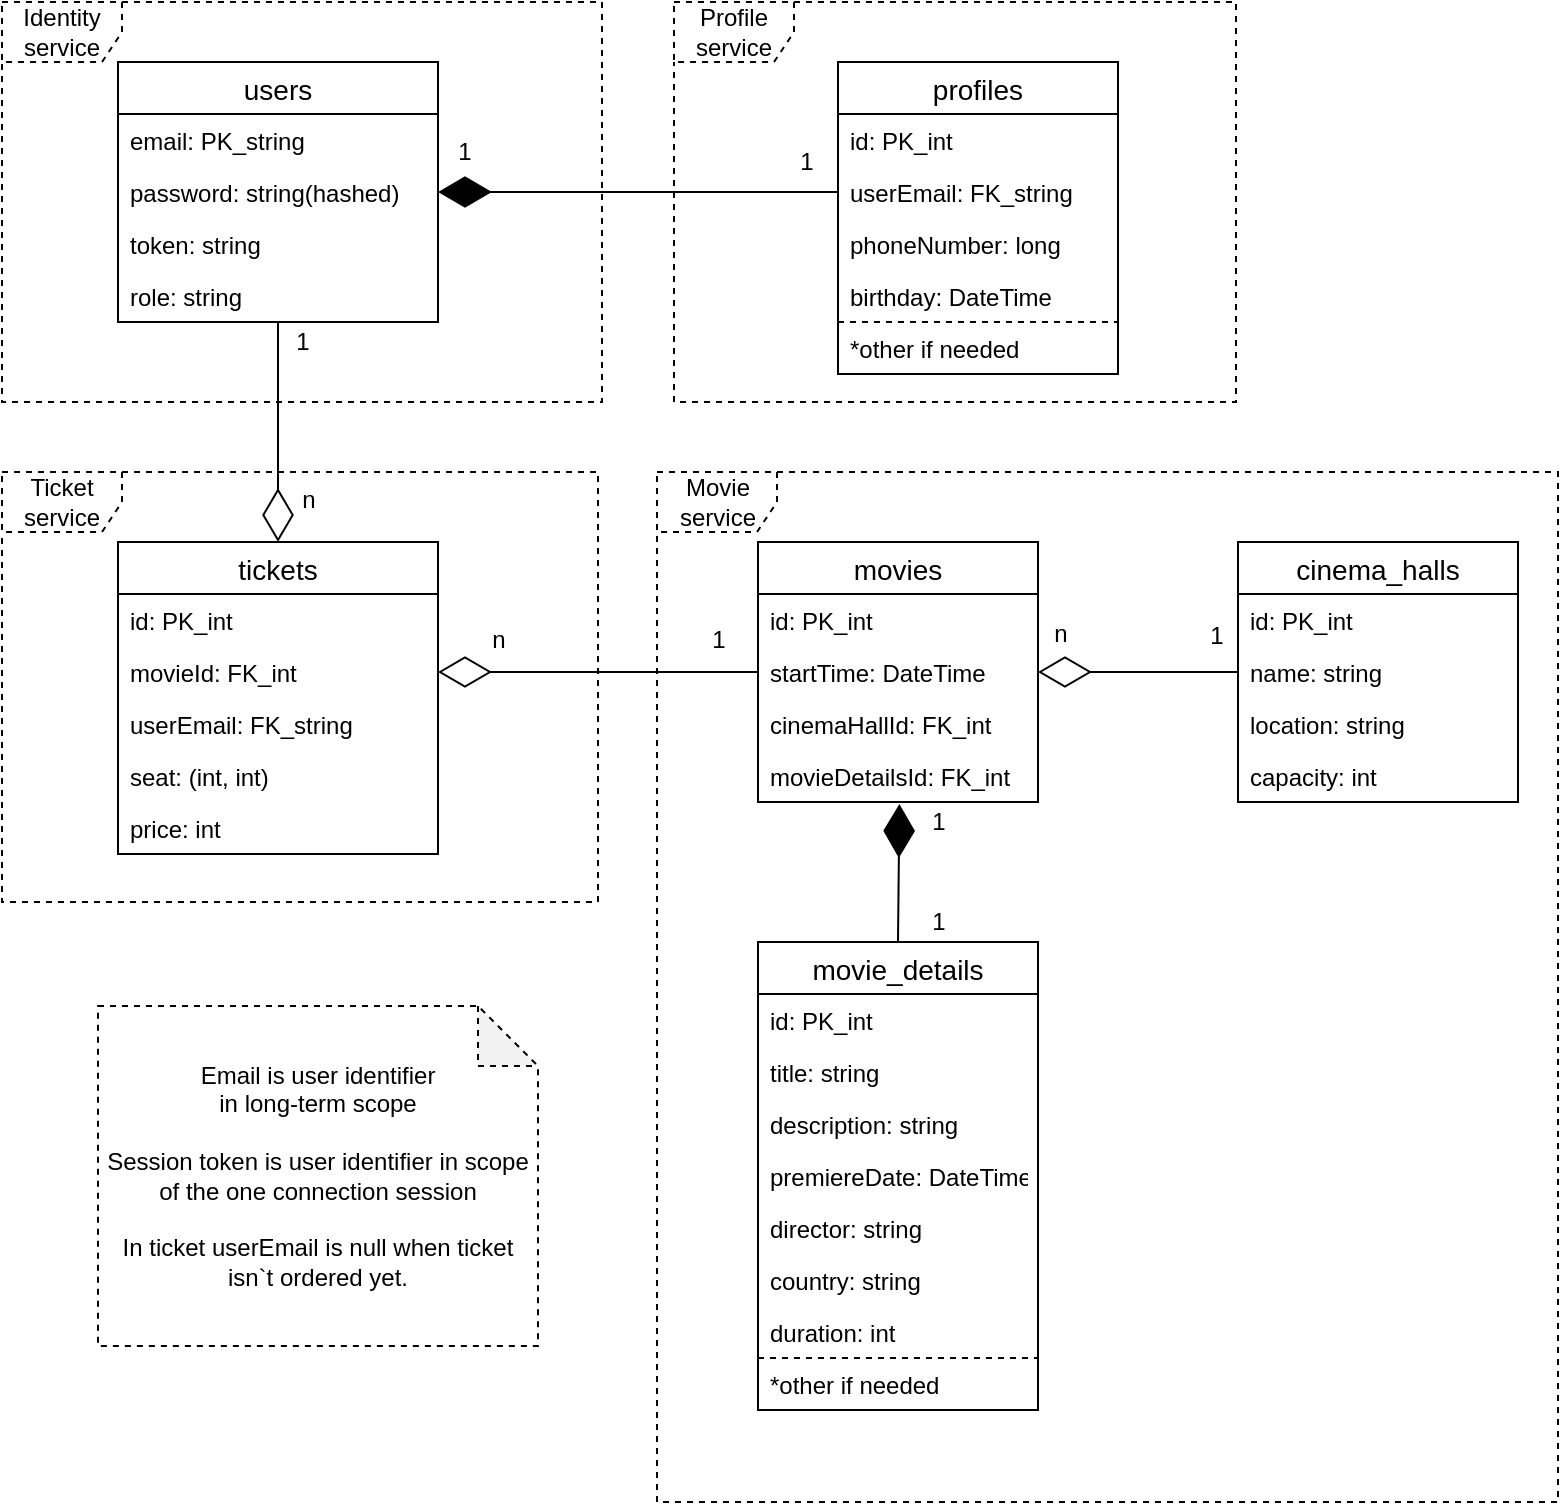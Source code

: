 <mxfile version="13.1.3" type="device"><diagram id="HyPP4iMAZvmTg-MVXENC" name="Page-1"><mxGraphModel dx="868" dy="450" grid="1" gridSize="10" guides="1" tooltips="1" connect="1" arrows="1" fold="1" page="1" pageScale="1" pageWidth="827" pageHeight="1169" math="0" shadow="0"><root><mxCell id="0"/><mxCell id="1" parent="0"/><mxCell id="A431iBK7toPbm6oHmLE2-80" value="Identity&lt;br&gt;service" style="shape=umlFrame;whiteSpace=wrap;html=1;dashed=1;strokeColor=#000000;" parent="1" vertex="1"><mxGeometry x="22" y="10" width="300" height="200" as="geometry"/></mxCell><mxCell id="A431iBK7toPbm6oHmLE2-82" value="Ticket service" style="shape=umlFrame;whiteSpace=wrap;html=1;dashed=1;strokeColor=#000000;" parent="1" vertex="1"><mxGeometry x="22" y="245" width="298" height="215" as="geometry"/></mxCell><mxCell id="A431iBK7toPbm6oHmLE2-83" value="Movie service" style="shape=umlFrame;whiteSpace=wrap;html=1;dashed=1;strokeColor=#000000;" parent="1" vertex="1"><mxGeometry x="349.5" y="245" width="450.5" height="515" as="geometry"/></mxCell><mxCell id="A431iBK7toPbm6oHmLE2-81" value="Profile service" style="shape=umlFrame;whiteSpace=wrap;html=1;dashed=1;strokeColor=#000000;" parent="1" vertex="1"><mxGeometry x="358" y="10" width="281" height="200" as="geometry"/></mxCell><mxCell id="A431iBK7toPbm6oHmLE2-29" value="" style="endArrow=diamondThin;endFill=1;endSize=24;html=1;exitX=0.5;exitY=0;exitDx=0;exitDy=0;entryX=0.505;entryY=1.038;entryDx=0;entryDy=0;entryPerimeter=0;" parent="1" source="A431iBK7toPbm6oHmLE2-15" target="A431iBK7toPbm6oHmLE2-28" edge="1"><mxGeometry width="160" relative="1" as="geometry"><mxPoint x="810" y="420" as="sourcePoint"/><mxPoint x="650" y="420" as="targetPoint"/></mxGeometry></mxCell><mxCell id="A431iBK7toPbm6oHmLE2-10" value="users" style="swimlane;fontStyle=0;childLayout=stackLayout;horizontal=1;startSize=26;horizontalStack=0;resizeParent=1;resizeParentMax=0;resizeLast=0;collapsible=1;marginBottom=0;align=center;fontSize=14;" parent="1" vertex="1"><mxGeometry x="80" y="40" width="160" height="130" as="geometry"/></mxCell><mxCell id="A431iBK7toPbm6oHmLE2-12" value="email: PK_string" style="text;strokeColor=none;fillColor=none;spacingLeft=4;spacingRight=4;overflow=hidden;rotatable=0;points=[[0,0.5],[1,0.5]];portConstraint=eastwest;fontSize=12;" parent="A431iBK7toPbm6oHmLE2-10" vertex="1"><mxGeometry y="26" width="160" height="26" as="geometry"/></mxCell><mxCell id="A431iBK7toPbm6oHmLE2-13" value="password: string(hashed)&#10;" style="text;strokeColor=none;fillColor=none;spacingLeft=4;spacingRight=4;overflow=hidden;rotatable=0;points=[[0,0.5],[1,0.5]];portConstraint=eastwest;fontSize=12;" parent="A431iBK7toPbm6oHmLE2-10" vertex="1"><mxGeometry y="52" width="160" height="26" as="geometry"/></mxCell><mxCell id="A431iBK7toPbm6oHmLE2-14" value="token: string" style="text;strokeColor=none;fillColor=none;spacingLeft=4;spacingRight=4;overflow=hidden;rotatable=0;points=[[0,0.5],[1,0.5]];portConstraint=eastwest;fontSize=12;" parent="A431iBK7toPbm6oHmLE2-10" vertex="1"><mxGeometry y="78" width="160" height="26" as="geometry"/></mxCell><mxCell id="A431iBK7toPbm6oHmLE2-46" value="role: string" style="text;strokeColor=none;fillColor=none;spacingLeft=4;spacingRight=4;overflow=hidden;rotatable=0;points=[[0,0.5],[1,0.5]];portConstraint=eastwest;fontSize=12;" parent="A431iBK7toPbm6oHmLE2-10" vertex="1"><mxGeometry y="104" width="160" height="26" as="geometry"/></mxCell><mxCell id="A431iBK7toPbm6oHmLE2-30" value="1" style="text;html=1;align=center;verticalAlign=middle;resizable=0;points=[];autosize=1;" parent="1" vertex="1"><mxGeometry x="480" y="460" width="20" height="20" as="geometry"/></mxCell><mxCell id="A431iBK7toPbm6oHmLE2-31" value="1" style="text;html=1;align=center;verticalAlign=middle;resizable=0;points=[];autosize=1;" parent="1" vertex="1"><mxGeometry x="480" y="410" width="20" height="20" as="geometry"/></mxCell><mxCell id="A431iBK7toPbm6oHmLE2-39" value="" style="endArrow=diamondThin;endFill=0;endSize=24;html=1;entryX=1;entryY=0.5;entryDx=0;entryDy=0;exitX=0;exitY=0.5;exitDx=0;exitDy=0;" parent="1" source="A431iBK7toPbm6oHmLE2-34" target="A431iBK7toPbm6oHmLE2-26" edge="1"><mxGeometry width="160" relative="1" as="geometry"><mxPoint x="580" y="410" as="sourcePoint"/><mxPoint x="740" y="410" as="targetPoint"/></mxGeometry></mxCell><mxCell id="A431iBK7toPbm6oHmLE2-40" value="n" style="text;html=1;align=center;verticalAlign=middle;resizable=0;points=[];autosize=1;" parent="1" vertex="1"><mxGeometry x="541" y="316" width="20" height="20" as="geometry"/></mxCell><mxCell id="A431iBK7toPbm6oHmLE2-41" value="1" style="text;html=1;align=center;verticalAlign=middle;resizable=0;points=[];autosize=1;" parent="1" vertex="1"><mxGeometry x="619" y="317" width="20" height="20" as="geometry"/></mxCell><mxCell id="A431iBK7toPbm6oHmLE2-23" value="movies" style="swimlane;fontStyle=0;childLayout=stackLayout;horizontal=1;startSize=26;horizontalStack=0;resizeParent=1;resizeParentMax=0;resizeLast=0;collapsible=1;marginBottom=0;align=center;fontSize=14;" parent="1" vertex="1"><mxGeometry x="400" y="280" width="140" height="130" as="geometry"/></mxCell><mxCell id="A431iBK7toPbm6oHmLE2-24" value="id: PK_int" style="text;strokeColor=none;fillColor=none;spacingLeft=4;spacingRight=4;overflow=hidden;rotatable=0;points=[[0,0.5],[1,0.5]];portConstraint=eastwest;fontSize=12;" parent="A431iBK7toPbm6oHmLE2-23" vertex="1"><mxGeometry y="26" width="140" height="26" as="geometry"/></mxCell><mxCell id="A431iBK7toPbm6oHmLE2-26" value="startTime: DateTime" style="text;strokeColor=none;fillColor=none;spacingLeft=4;spacingRight=4;overflow=hidden;rotatable=0;points=[[0,0.5],[1,0.5]];portConstraint=eastwest;fontSize=12;" parent="A431iBK7toPbm6oHmLE2-23" vertex="1"><mxGeometry y="52" width="140" height="26" as="geometry"/></mxCell><mxCell id="A431iBK7toPbm6oHmLE2-25" value="cinemaHallId: FK_int" style="text;strokeColor=none;fillColor=none;spacingLeft=4;spacingRight=4;overflow=hidden;rotatable=0;points=[[0,0.5],[1,0.5]];portConstraint=eastwest;fontSize=12;" parent="A431iBK7toPbm6oHmLE2-23" vertex="1"><mxGeometry y="78" width="140" height="26" as="geometry"/></mxCell><mxCell id="A431iBK7toPbm6oHmLE2-28" value="movieDetailsId: FK_int" style="text;strokeColor=none;fillColor=none;spacingLeft=4;spacingRight=4;overflow=hidden;rotatable=0;points=[[0,0.5],[1,0.5]];portConstraint=eastwest;fontSize=12;" parent="A431iBK7toPbm6oHmLE2-23" vertex="1"><mxGeometry y="104" width="140" height="26" as="geometry"/></mxCell><mxCell id="A431iBK7toPbm6oHmLE2-15" value="movie_details" style="swimlane;fontStyle=0;childLayout=stackLayout;horizontal=1;startSize=26;horizontalStack=0;resizeParent=1;resizeParentMax=0;resizeLast=0;collapsible=1;marginBottom=0;align=center;fontSize=14;" parent="1" vertex="1"><mxGeometry x="400" y="480" width="140" height="234" as="geometry"/></mxCell><mxCell id="A431iBK7toPbm6oHmLE2-16" value="id: PK_int" style="text;strokeColor=none;fillColor=none;spacingLeft=4;spacingRight=4;overflow=hidden;rotatable=0;points=[[0,0.5],[1,0.5]];portConstraint=eastwest;fontSize=12;" parent="A431iBK7toPbm6oHmLE2-15" vertex="1"><mxGeometry y="26" width="140" height="26" as="geometry"/></mxCell><mxCell id="A431iBK7toPbm6oHmLE2-17" value="title: string" style="text;strokeColor=none;fillColor=none;spacingLeft=4;spacingRight=4;overflow=hidden;rotatable=0;points=[[0,0.5],[1,0.5]];portConstraint=eastwest;fontSize=12;" parent="A431iBK7toPbm6oHmLE2-15" vertex="1"><mxGeometry y="52" width="140" height="26" as="geometry"/></mxCell><mxCell id="A431iBK7toPbm6oHmLE2-18" value="description: string" style="text;strokeColor=none;fillColor=none;spacingLeft=4;spacingRight=4;overflow=hidden;rotatable=0;points=[[0,0.5],[1,0.5]];portConstraint=eastwest;fontSize=12;" parent="A431iBK7toPbm6oHmLE2-15" vertex="1"><mxGeometry y="78" width="140" height="26" as="geometry"/></mxCell><mxCell id="A431iBK7toPbm6oHmLE2-20" value="premiereDate: DateTime" style="text;strokeColor=none;fillColor=none;spacingLeft=4;spacingRight=4;overflow=hidden;rotatable=0;points=[[0,0.5],[1,0.5]];portConstraint=eastwest;fontSize=12;" parent="A431iBK7toPbm6oHmLE2-15" vertex="1"><mxGeometry y="104" width="140" height="26" as="geometry"/></mxCell><mxCell id="A431iBK7toPbm6oHmLE2-21" value="director: string" style="text;strokeColor=none;fillColor=none;spacingLeft=4;spacingRight=4;overflow=hidden;rotatable=0;points=[[0,0.5],[1,0.5]];portConstraint=eastwest;fontSize=12;" parent="A431iBK7toPbm6oHmLE2-15" vertex="1"><mxGeometry y="130" width="140" height="26" as="geometry"/></mxCell><mxCell id="A431iBK7toPbm6oHmLE2-22" value="country: string" style="text;strokeColor=none;fillColor=none;spacingLeft=4;spacingRight=4;overflow=hidden;rotatable=0;points=[[0,0.5],[1,0.5]];portConstraint=eastwest;fontSize=12;" parent="A431iBK7toPbm6oHmLE2-15" vertex="1"><mxGeometry y="156" width="140" height="26" as="geometry"/></mxCell><mxCell id="A431iBK7toPbm6oHmLE2-27" value="duration: int" style="text;strokeColor=none;fillColor=none;spacingLeft=4;spacingRight=4;overflow=hidden;rotatable=0;points=[[0,0.5],[1,0.5]];portConstraint=eastwest;fontSize=12;" parent="A431iBK7toPbm6oHmLE2-15" vertex="1"><mxGeometry y="182" width="140" height="26" as="geometry"/></mxCell><mxCell id="A431iBK7toPbm6oHmLE2-54" value="*other if needed" style="text;strokeColor=#000000;fillColor=none;spacingLeft=4;spacingRight=4;overflow=hidden;rotatable=0;points=[[0,0.5],[1,0.5]];portConstraint=eastwest;fontSize=12;dashed=1;" parent="A431iBK7toPbm6oHmLE2-15" vertex="1"><mxGeometry y="208" width="140" height="26" as="geometry"/></mxCell><mxCell id="A431iBK7toPbm6oHmLE2-32" value="cinema_halls" style="swimlane;fontStyle=0;childLayout=stackLayout;horizontal=1;startSize=26;horizontalStack=0;resizeParent=1;resizeParentMax=0;resizeLast=0;collapsible=1;marginBottom=0;align=center;fontSize=14;" parent="1" vertex="1"><mxGeometry x="640" y="280" width="140" height="130" as="geometry"/></mxCell><mxCell id="A431iBK7toPbm6oHmLE2-33" value="id: PK_int" style="text;strokeColor=none;fillColor=none;spacingLeft=4;spacingRight=4;overflow=hidden;rotatable=0;points=[[0,0.5],[1,0.5]];portConstraint=eastwest;fontSize=12;" parent="A431iBK7toPbm6oHmLE2-32" vertex="1"><mxGeometry y="26" width="140" height="26" as="geometry"/></mxCell><mxCell id="A431iBK7toPbm6oHmLE2-34" value="name: string" style="text;strokeColor=none;fillColor=none;spacingLeft=4;spacingRight=4;overflow=hidden;rotatable=0;points=[[0,0.5],[1,0.5]];portConstraint=eastwest;fontSize=12;" parent="A431iBK7toPbm6oHmLE2-32" vertex="1"><mxGeometry y="52" width="140" height="26" as="geometry"/></mxCell><mxCell id="A431iBK7toPbm6oHmLE2-36" value="location: string" style="text;strokeColor=none;fillColor=none;spacingLeft=4;spacingRight=4;overflow=hidden;rotatable=0;points=[[0,0.5],[1,0.5]];portConstraint=eastwest;fontSize=12;" parent="A431iBK7toPbm6oHmLE2-32" vertex="1"><mxGeometry y="78" width="140" height="26" as="geometry"/></mxCell><mxCell id="A431iBK7toPbm6oHmLE2-42" value="capacity: int" style="text;strokeColor=none;fillColor=none;spacingLeft=4;spacingRight=4;overflow=hidden;rotatable=0;points=[[0,0.5],[1,0.5]];portConstraint=eastwest;fontSize=12;" parent="A431iBK7toPbm6oHmLE2-32" vertex="1"><mxGeometry y="104" width="140" height="26" as="geometry"/></mxCell><mxCell id="A431iBK7toPbm6oHmLE2-56" value="tickets" style="swimlane;fontStyle=0;childLayout=stackLayout;horizontal=1;startSize=26;horizontalStack=0;resizeParent=1;resizeParentMax=0;resizeLast=0;collapsible=1;marginBottom=0;align=center;fontSize=14;" parent="1" vertex="1"><mxGeometry x="80" y="280" width="160" height="156" as="geometry"/></mxCell><mxCell id="A431iBK7toPbm6oHmLE2-57" value="id: PK_int" style="text;strokeColor=none;fillColor=none;spacingLeft=4;spacingRight=4;overflow=hidden;rotatable=0;points=[[0,0.5],[1,0.5]];portConstraint=eastwest;fontSize=12;" parent="A431iBK7toPbm6oHmLE2-56" vertex="1"><mxGeometry y="26" width="160" height="26" as="geometry"/></mxCell><mxCell id="A431iBK7toPbm6oHmLE2-58" value="movieId: FK_int" style="text;strokeColor=none;fillColor=none;spacingLeft=4;spacingRight=4;overflow=hidden;rotatable=0;points=[[0,0.5],[1,0.5]];portConstraint=eastwest;fontSize=12;" parent="A431iBK7toPbm6oHmLE2-56" vertex="1"><mxGeometry y="52" width="160" height="26" as="geometry"/></mxCell><mxCell id="A431iBK7toPbm6oHmLE2-59" value="userEmail: FK_string" style="text;strokeColor=none;fillColor=none;spacingLeft=4;spacingRight=4;overflow=hidden;rotatable=0;points=[[0,0.5],[1,0.5]];portConstraint=eastwest;fontSize=12;" parent="A431iBK7toPbm6oHmLE2-56" vertex="1"><mxGeometry y="78" width="160" height="26" as="geometry"/></mxCell><mxCell id="A431iBK7toPbm6oHmLE2-60" value="seat: (int, int)" style="text;strokeColor=none;fillColor=none;spacingLeft=4;spacingRight=4;overflow=hidden;rotatable=0;points=[[0,0.5],[1,0.5]];portConstraint=eastwest;fontSize=12;" parent="A431iBK7toPbm6oHmLE2-56" vertex="1"><mxGeometry y="104" width="160" height="26" as="geometry"/></mxCell><mxCell id="A431iBK7toPbm6oHmLE2-62" value="price: int" style="text;strokeColor=none;fillColor=none;spacingLeft=4;spacingRight=4;overflow=hidden;rotatable=0;points=[[0,0.5],[1,0.5]];portConstraint=eastwest;fontSize=12;" parent="A431iBK7toPbm6oHmLE2-56" vertex="1"><mxGeometry y="130" width="160" height="26" as="geometry"/></mxCell><mxCell id="A431iBK7toPbm6oHmLE2-64" value="" style="endArrow=diamondThin;endFill=0;endSize=24;html=1;exitX=0;exitY=0.5;exitDx=0;exitDy=0;entryX=1;entryY=0.5;entryDx=0;entryDy=0;" parent="1" source="A431iBK7toPbm6oHmLE2-26" target="A431iBK7toPbm6oHmLE2-58" edge="1"><mxGeometry width="160" relative="1" as="geometry"><mxPoint x="370" y="390" as="sourcePoint"/><mxPoint x="270" y="390" as="targetPoint"/></mxGeometry></mxCell><mxCell id="A431iBK7toPbm6oHmLE2-65" value="n" style="text;html=1;align=center;verticalAlign=middle;resizable=0;points=[];autosize=1;" parent="1" vertex="1"><mxGeometry x="260" y="319" width="20" height="20" as="geometry"/></mxCell><mxCell id="A431iBK7toPbm6oHmLE2-66" value="1" style="text;html=1;align=center;verticalAlign=middle;resizable=0;points=[];autosize=1;" parent="1" vertex="1"><mxGeometry x="370" y="319" width="20" height="20" as="geometry"/></mxCell><mxCell id="A431iBK7toPbm6oHmLE2-68" value="Email is user identifier &lt;br&gt;in long-term scope&lt;br&gt;&lt;br&gt;Session token is user identifier in scope of the one connection session&lt;br&gt;&lt;br&gt;In ticket userEmail is null when ticket isn`t ordered yet." style="shape=note;whiteSpace=wrap;html=1;backgroundOutline=1;darkOpacity=0.05;dashed=1;strokeColor=#000000;" parent="1" vertex="1"><mxGeometry x="70" y="512" width="220" height="170" as="geometry"/></mxCell><mxCell id="A431iBK7toPbm6oHmLE2-74" value="" style="endArrow=diamondThin;endFill=0;endSize=24;html=1;entryX=0.5;entryY=0;entryDx=0;entryDy=0;" parent="1" source="A431iBK7toPbm6oHmLE2-10" target="A431iBK7toPbm6oHmLE2-56" edge="1"><mxGeometry width="160" relative="1" as="geometry"><mxPoint x="200" y="240.0" as="sourcePoint"/><mxPoint x="160" y="270" as="targetPoint"/></mxGeometry></mxCell><mxCell id="A431iBK7toPbm6oHmLE2-75" value="" style="endArrow=diamondThin;endFill=1;endSize=24;html=1;exitX=0;exitY=0.5;exitDx=0;exitDy=0;" parent="1" source="A431iBK7toPbm6oHmLE2-3" target="A431iBK7toPbm6oHmLE2-10" edge="1"><mxGeometry width="160" relative="1" as="geometry"><mxPoint x="260" y="190" as="sourcePoint"/><mxPoint x="420" y="190" as="targetPoint"/></mxGeometry></mxCell><mxCell id="A431iBK7toPbm6oHmLE2-76" value="1" style="text;html=1;align=center;verticalAlign=middle;resizable=0;points=[];autosize=1;" parent="1" vertex="1"><mxGeometry x="414" y="80" width="20" height="20" as="geometry"/></mxCell><mxCell id="A431iBK7toPbm6oHmLE2-77" value="1" style="text;html=1;align=center;verticalAlign=middle;resizable=0;points=[];autosize=1;" parent="1" vertex="1"><mxGeometry x="243" y="75" width="20" height="20" as="geometry"/></mxCell><mxCell id="A431iBK7toPbm6oHmLE2-78" value="n" style="text;html=1;align=center;verticalAlign=middle;resizable=0;points=[];autosize=1;" parent="1" vertex="1"><mxGeometry x="165" y="249" width="20" height="20" as="geometry"/></mxCell><mxCell id="A431iBK7toPbm6oHmLE2-79" value="1" style="text;html=1;align=center;verticalAlign=middle;resizable=0;points=[];autosize=1;" parent="1" vertex="1"><mxGeometry x="162" y="170" width="20" height="20" as="geometry"/></mxCell><mxCell id="A431iBK7toPbm6oHmLE2-1" value="profiles" style="swimlane;fontStyle=0;childLayout=stackLayout;horizontal=1;startSize=26;horizontalStack=0;resizeParent=1;resizeParentMax=0;resizeLast=0;collapsible=1;marginBottom=0;align=center;fontSize=14;" parent="1" vertex="1"><mxGeometry x="440" y="40" width="140" height="156" as="geometry"/></mxCell><mxCell id="A431iBK7toPbm6oHmLE2-2" value="id: PK_int" style="text;strokeColor=none;fillColor=none;spacingLeft=4;spacingRight=4;overflow=hidden;rotatable=0;points=[[0,0.5],[1,0.5]];portConstraint=eastwest;fontSize=12;" parent="A431iBK7toPbm6oHmLE2-1" vertex="1"><mxGeometry y="26" width="140" height="26" as="geometry"/></mxCell><mxCell id="A431iBK7toPbm6oHmLE2-3" value="userEmail: FK_string" style="text;strokeColor=none;fillColor=none;spacingLeft=4;spacingRight=4;overflow=hidden;rotatable=0;points=[[0,0.5],[1,0.5]];portConstraint=eastwest;fontSize=12;" parent="A431iBK7toPbm6oHmLE2-1" vertex="1"><mxGeometry y="52" width="140" height="26" as="geometry"/></mxCell><mxCell id="A431iBK7toPbm6oHmLE2-69" value="phoneNumber: long" style="text;strokeColor=none;fillColor=none;spacingLeft=4;spacingRight=4;overflow=hidden;rotatable=0;points=[[0,0.5],[1,0.5]];portConstraint=eastwest;fontSize=12;" parent="A431iBK7toPbm6oHmLE2-1" vertex="1"><mxGeometry y="78" width="140" height="26" as="geometry"/></mxCell><mxCell id="A431iBK7toPbm6oHmLE2-9" value="birthday: DateTime" style="text;strokeColor=none;fillColor=none;spacingLeft=4;spacingRight=4;overflow=hidden;rotatable=0;points=[[0,0.5],[1,0.5]];portConstraint=eastwest;fontSize=12;" parent="A431iBK7toPbm6oHmLE2-1" vertex="1"><mxGeometry y="104" width="140" height="26" as="geometry"/></mxCell><mxCell id="A431iBK7toPbm6oHmLE2-55" value="*other if needed" style="text;strokeColor=#000000;fillColor=none;spacingLeft=4;spacingRight=4;overflow=hidden;rotatable=0;points=[[0,0.5],[1,0.5]];portConstraint=eastwest;fontSize=12;dashed=1;" parent="A431iBK7toPbm6oHmLE2-1" vertex="1"><mxGeometry y="130" width="140" height="26" as="geometry"/></mxCell></root></mxGraphModel></diagram></mxfile>